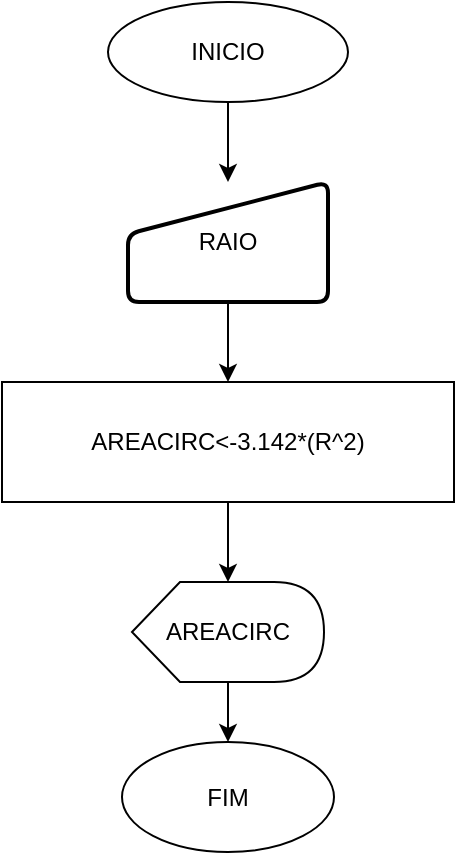 <mxfile version="14.5.1" type="device"><diagram id="iF4dYeZ5QQeae9jiSzg3" name="Página-1"><mxGraphModel dx="1102" dy="520" grid="1" gridSize="10" guides="1" tooltips="1" connect="1" arrows="1" fold="1" page="1" pageScale="1" pageWidth="827" pageHeight="1169" math="0" shadow="0"><root><mxCell id="0"/><mxCell id="1" parent="0"/><mxCell id="drM9yCQciPnjh0ADIYnv-2" value="" style="edgeStyle=orthogonalEdgeStyle;rounded=0;orthogonalLoop=1;jettySize=auto;html=1;" edge="1" parent="1" source="fQHhBs2EEwCx8-_B9YhL-1" target="drM9yCQciPnjh0ADIYnv-1"><mxGeometry relative="1" as="geometry"/></mxCell><mxCell id="fQHhBs2EEwCx8-_B9YhL-1" value="INICIO" style="ellipse;whiteSpace=wrap;html=1;" parent="1" vertex="1"><mxGeometry x="414" y="80" width="120" height="50" as="geometry"/></mxCell><mxCell id="fQHhBs2EEwCx8-_B9YhL-9" value="" style="edgeStyle=none;rounded=0;orthogonalLoop=1;jettySize=auto;html=1;" parent="1" source="fQHhBs2EEwCx8-_B9YhL-6" target="fQHhBs2EEwCx8-_B9YhL-8" edge="1"><mxGeometry relative="1" as="geometry"/></mxCell><mxCell id="fQHhBs2EEwCx8-_B9YhL-6" value="AREACIRC&amp;lt;-3.142*(R^2)" style="whiteSpace=wrap;html=1;" parent="1" vertex="1"><mxGeometry x="361" y="270" width="226" height="60" as="geometry"/></mxCell><mxCell id="fQHhBs2EEwCx8-_B9YhL-11" value="" style="edgeStyle=none;rounded=0;orthogonalLoop=1;jettySize=auto;html=1;" parent="1" source="fQHhBs2EEwCx8-_B9YhL-8" target="fQHhBs2EEwCx8-_B9YhL-10" edge="1"><mxGeometry relative="1" as="geometry"/></mxCell><mxCell id="fQHhBs2EEwCx8-_B9YhL-8" value="AREACIRC" style="shape=display;whiteSpace=wrap;html=1;" parent="1" vertex="1"><mxGeometry x="426" y="370" width="96" height="50" as="geometry"/></mxCell><mxCell id="fQHhBs2EEwCx8-_B9YhL-10" value="FIM" style="ellipse;whiteSpace=wrap;html=1;" parent="1" vertex="1"><mxGeometry x="421" y="450" width="106" height="55" as="geometry"/></mxCell><mxCell id="drM9yCQciPnjh0ADIYnv-3" value="" style="edgeStyle=orthogonalEdgeStyle;rounded=0;orthogonalLoop=1;jettySize=auto;html=1;" edge="1" parent="1" source="drM9yCQciPnjh0ADIYnv-1" target="fQHhBs2EEwCx8-_B9YhL-6"><mxGeometry relative="1" as="geometry"/></mxCell><mxCell id="drM9yCQciPnjh0ADIYnv-1" value="&lt;span&gt;RAIO&lt;/span&gt;" style="html=1;strokeWidth=2;shape=manualInput;whiteSpace=wrap;rounded=1;size=26;arcSize=11;" vertex="1" parent="1"><mxGeometry x="424" y="170" width="100" height="60" as="geometry"/></mxCell></root></mxGraphModel></diagram></mxfile>